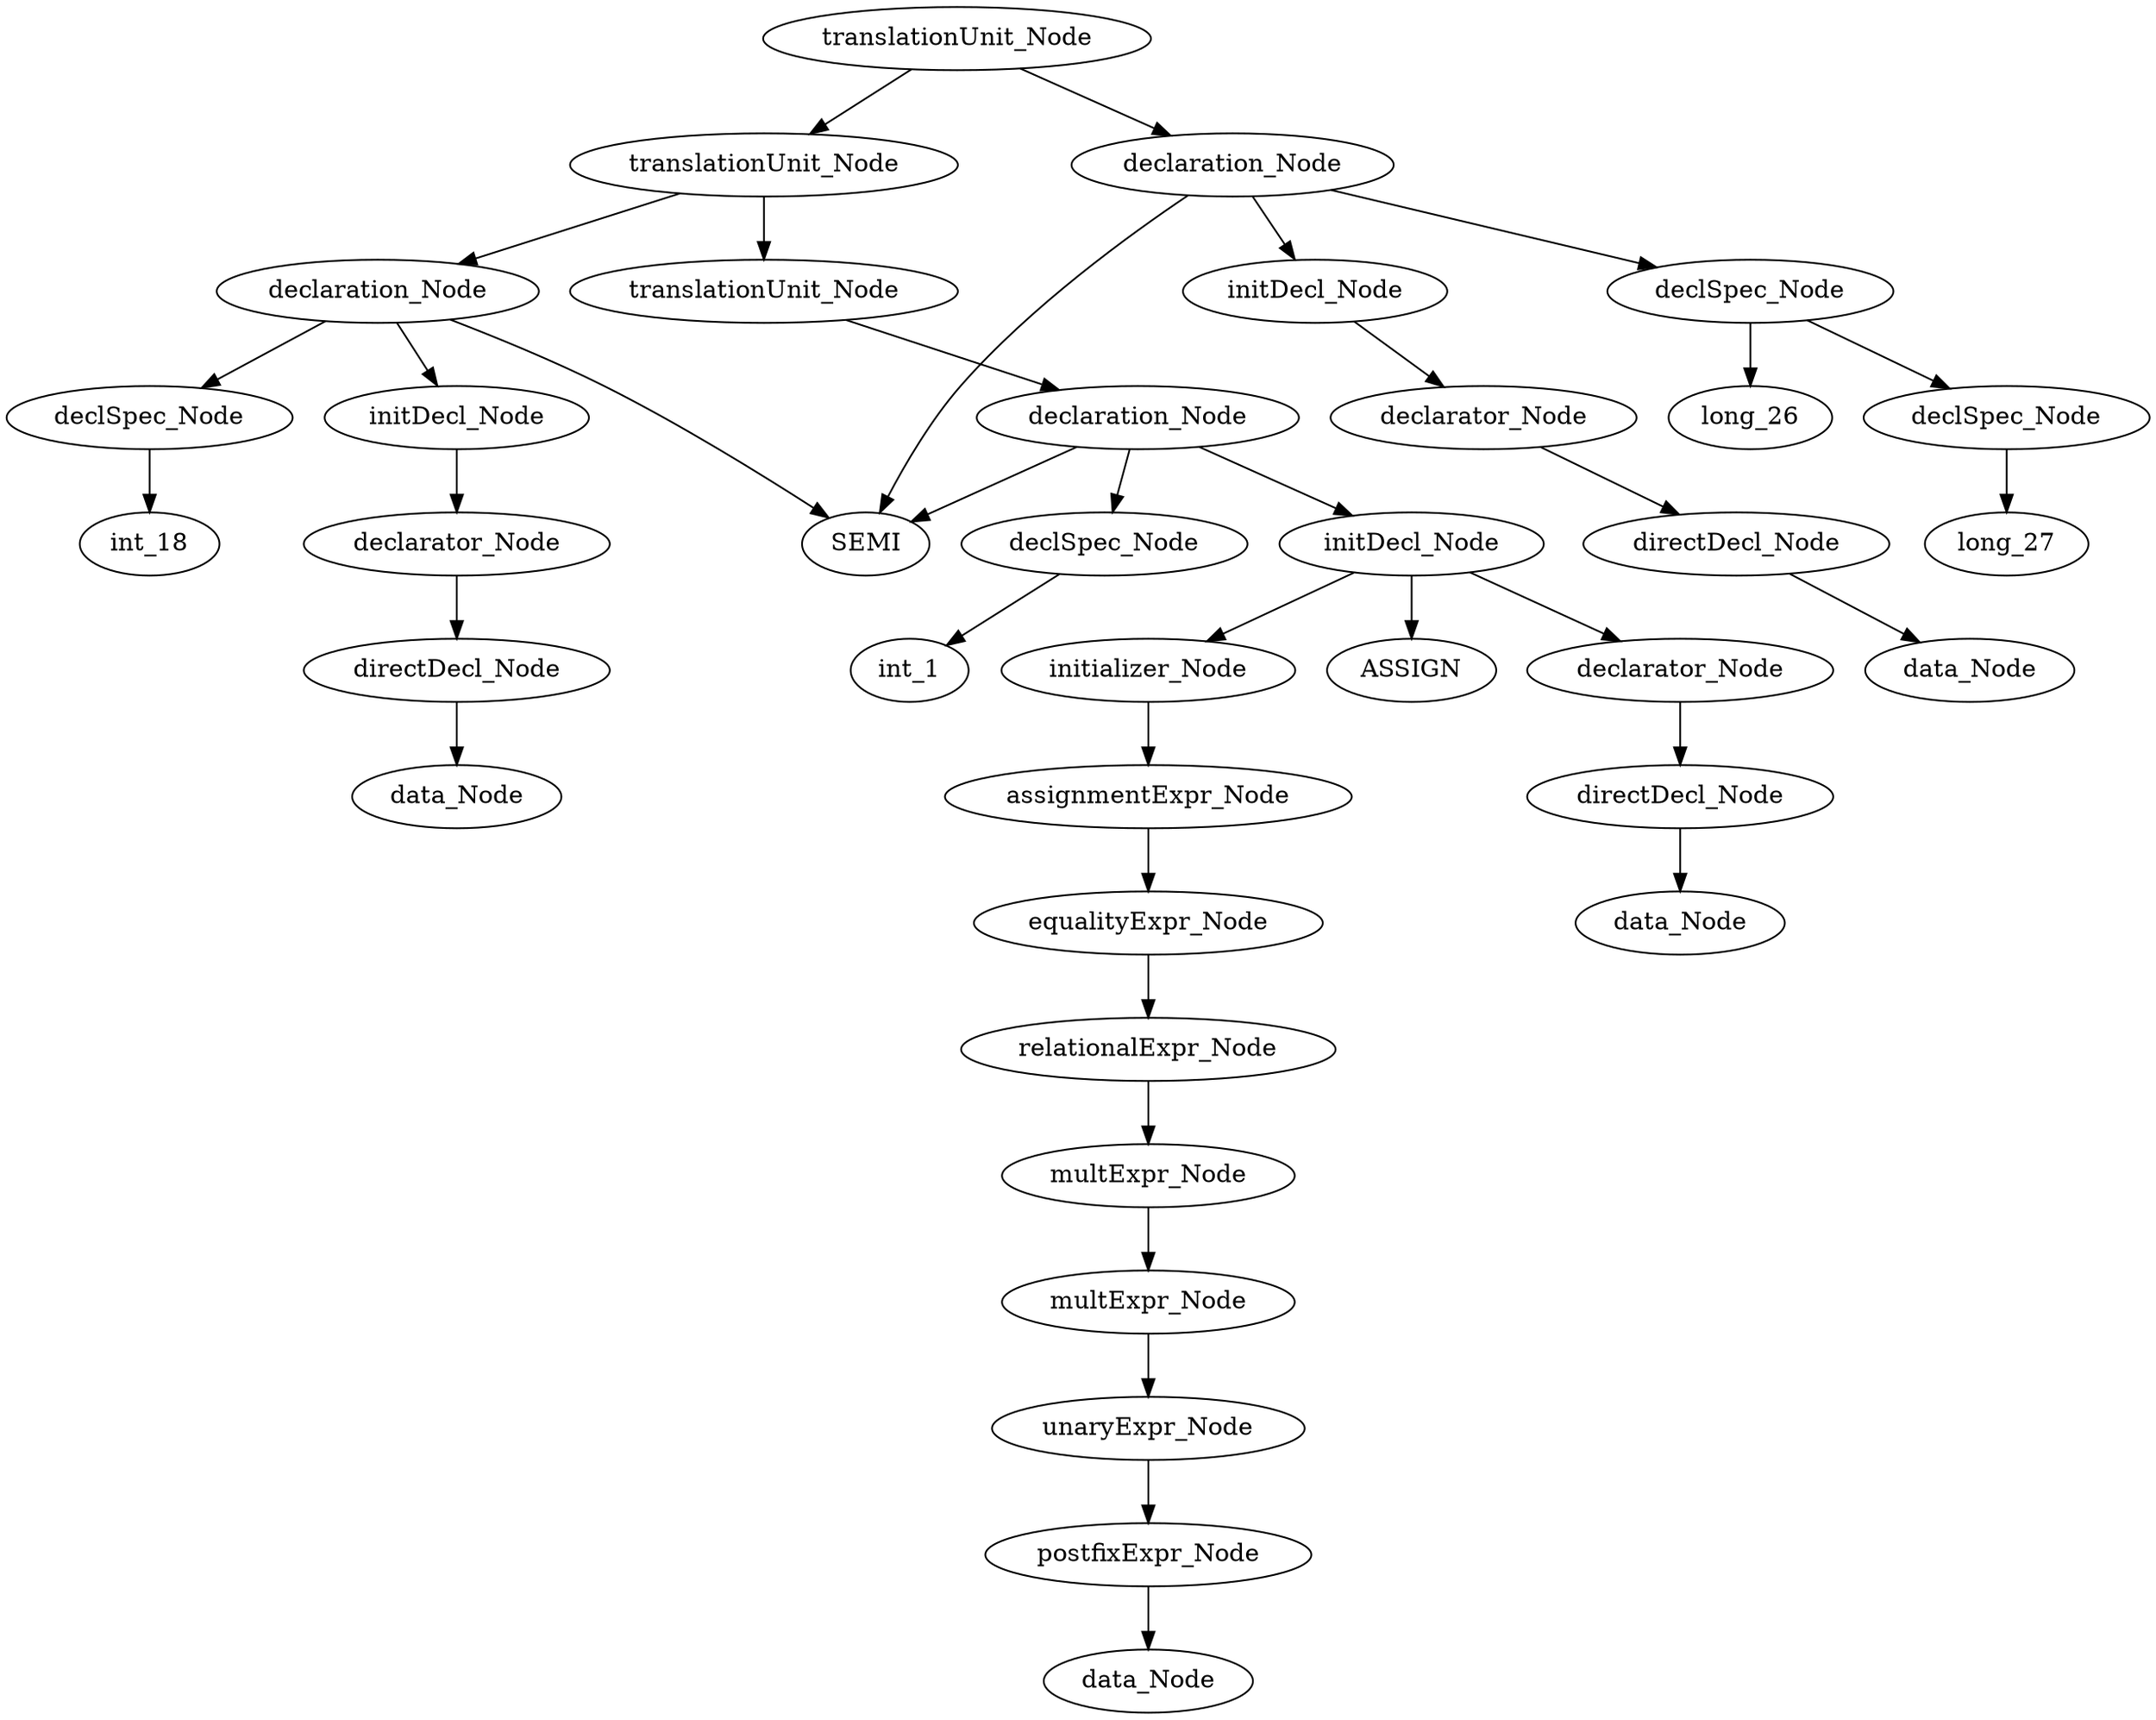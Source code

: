 digraph{
declSpec_Node_2 [label = "declSpec_Node"];
declSpec_Node_2 -> int_1;
data_Node_3 [label = "data_Node"];
directDecl_Node_4 [label = "directDecl_Node"];
directDecl_Node_4 -> data_Node_3;
declarator_Node_5 [label = "declarator_Node"];
declarator_Node_5 -> directDecl_Node_4;
data_Node_6 [label = "data_Node"];
postfixExpr_Node_7 [label = "postfixExpr_Node"];
postfixExpr_Node_7 -> data_Node_6;
unaryExpr_Node_8 [label = "unaryExpr_Node"];
unaryExpr_Node_8 -> postfixExpr_Node_7;
multExpr_Node_9 [label = "multExpr_Node"];
multExpr_Node_9 -> unaryExpr_Node_8;
multExpr_Node_10 [label = "multExpr_Node"];
multExpr_Node_10 -> multExpr_Node_9;
relationalExpr_Node_11 [label = "relationalExpr_Node"];
relationalExpr_Node_11 -> multExpr_Node_10;
equalityExpr_Node_12 [label = "equalityExpr_Node"];
equalityExpr_Node_12 -> relationalExpr_Node_11;
assignmentExpr_Node_13 [label = "assignmentExpr_Node"];
assignmentExpr_Node_13 -> equalityExpr_Node_12;
initializer_Node_14 [label = "initializer_Node"];
initializer_Node_14 -> assignmentExpr_Node_13;
initDecl_Node_15 [label = "initDecl_Node"];
initDecl_Node_15 -> declarator_Node_5;
initDecl_Node_15 -> ASSIGN;
initDecl_Node_15 -> initializer_Node_14;
declaration_Node_16 [label = "declaration_Node"];
declaration_Node_16 -> declSpec_Node_2;
declaration_Node_16 -> initDecl_Node_15;
declaration_Node_16 -> SEMI;
translationUnit_Node_17 [label = "translationUnit_Node"];
translationUnit_Node_17 -> declaration_Node_16;
declSpec_Node_19 [label = "declSpec_Node"];
declSpec_Node_19 -> int_18;
data_Node_20 [label = "data_Node"];
directDecl_Node_21 [label = "directDecl_Node"];
directDecl_Node_21 -> data_Node_20;
declarator_Node_22 [label = "declarator_Node"];
declarator_Node_22 -> directDecl_Node_21;
initDecl_Node_23 [label = "initDecl_Node"];
initDecl_Node_23 -> declarator_Node_22;
declaration_Node_24 [label = "declaration_Node"];
declaration_Node_24 -> declSpec_Node_19;
declaration_Node_24 -> initDecl_Node_23;
declaration_Node_24 -> SEMI;
translationUnit_Node_25 [label = "translationUnit_Node"];
translationUnit_Node_25 -> translationUnit_Node_17;
translationUnit_Node_25 -> declaration_Node_24;
declSpec_Node_28 [label = "declSpec_Node"];
declSpec_Node_28 -> long_27;
declSpec_Node_29 [label = "declSpec_Node"];
declSpec_Node_29 -> long_26;
declSpec_Node_29 -> declSpec_Node_28;
data_Node_30 [label = "data_Node"];
directDecl_Node_31 [label = "directDecl_Node"];
directDecl_Node_31 -> data_Node_30;
declarator_Node_32 [label = "declarator_Node"];
declarator_Node_32 -> directDecl_Node_31;
initDecl_Node_33 [label = "initDecl_Node"];
initDecl_Node_33 -> declarator_Node_32;
declaration_Node_34 [label = "declaration_Node"];
declaration_Node_34 -> declSpec_Node_29;
declaration_Node_34 -> initDecl_Node_33;
declaration_Node_34 -> SEMI;
translationUnit_Node_35 [label = "translationUnit_Node"];
translationUnit_Node_35 -> translationUnit_Node_25;
translationUnit_Node_35 -> declaration_Node_34;
}
